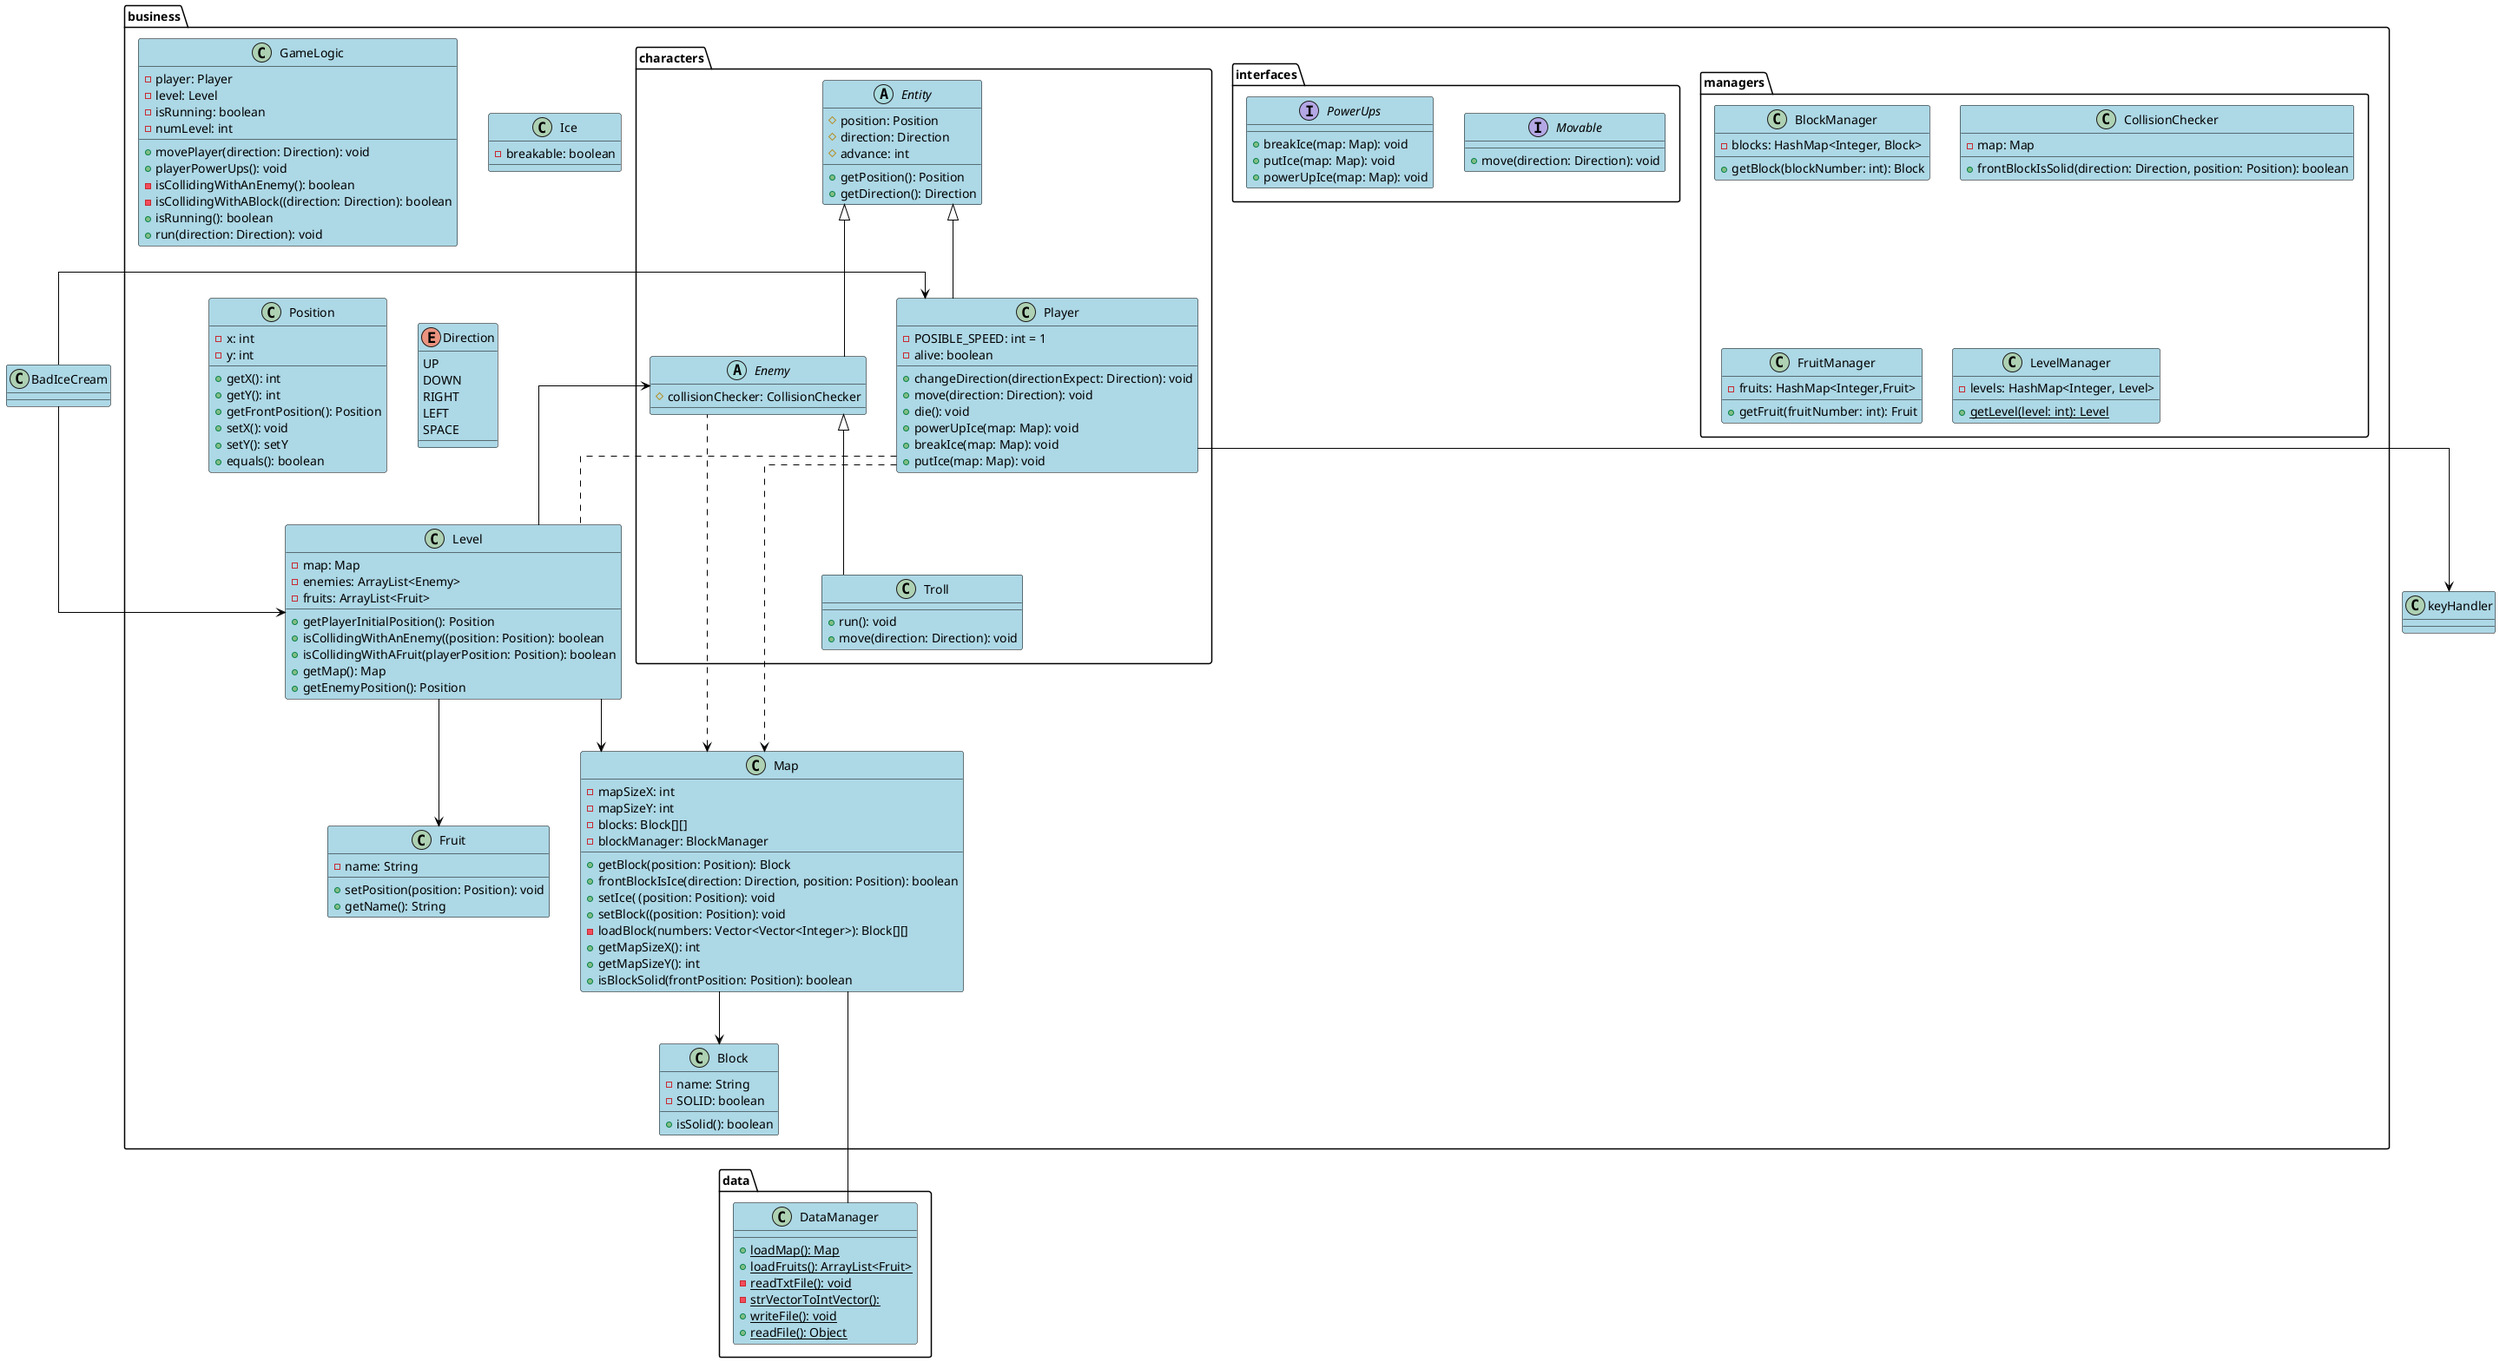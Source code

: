 @startuml


/'Esto de aquí ignoren'/
skinparam Linetype ortho
skinparam class {
BackgroundColor LightBlue
ArrowColor Black
BorderColor Black
}

package business {
    class GameLogic {
        -player: Player
        -level: Level
        -isRunning: boolean
        -numLevel: int
        +movePlayer(direction: Direction): void
        +playerPowerUps(): void
        -isCollidingWithAnEnemy(): boolean
        -isCollidingWithABlock((direction: Direction): boolean
        +isRunning(): boolean
        +run(direction: Direction): void
    }

    class Level {
        -map: Map
        -enemies: ArrayList<Enemy>
        -fruits: ArrayList<Fruit>
        +getPlayerInitialPosition(): Position
        +isCollidingWithAnEnemy((position: Position): boolean
        +isCollidingWithAFruit(playerPosition: Position): boolean
        +getMap(): Map
        +getEnemyPosition(): Position
    }

    class Map {
    /'no se pone final'/
        -mapSizeX: int
        -mapSizeY: int
        -blocks: Block[][]
        -blockManager: BlockManager
        +getBlock(position: Position): Block
        +frontBlockIsIce(direction: Direction, position: Position): boolean
        +setIce( (position: Position): void
        +setBlock((position: Position): void
        -loadBlock(numbers: Vector<Vector<Integer>): Block[][]
        +getMapSizeX(): int
        +getMapSizeY(): int
        +isBlockSolid(frontPosition: Position): boolean
    }

    class Block {
        -name: String
        -SOLID: boolean
        +isSolid(): boolean
    }

    class Ice {
        -breakable: boolean
    }

    class Fruit {
        -name: String
        +setPosition(position: Position): void
        +getName(): String
    }

    class Position {
        -x: int
        -y: int
        +getX(): int
        +getY(): int
        +getFrontPosition(): Position
        +setX(): void
        +setY(): setY
        +equals(): boolean
    }

    enum Direction {
        UP
        DOWN
        RIGHT
        LEFT
        SPACE
    }

    package managers{
        class BlockManager{
            -blocks: HashMap<Integer, Block>
            +getBlock(blockNumber: int): Block
        }

        class CollisionChecker{
            -map: Map
            +frontBlockIsSolid(direction: Direction, position: Position): boolean
        }

        class FruitManager{
            -fruits: HashMap<Integer,Fruit>
            +getFruit(fruitNumber: int): Fruit
        }

        class LevelManager{
            -levels: HashMap<Integer, Level>
            +{static}getLevel(level: int): Level
        }
    }

    package interfaces{
        interface Movable{
            +move(direction: Direction): void
        }
        interface PowerUps{
            +breakIce(map: Map): void
            +putIce(map: Map): void
            +powerUpIce(map: Map): void
        }
    }

    package characters {

        abstract class Entity {
            #position: Position
            #direction: Direction
            #advance: int
            +getPosition(): Position
            +getDirection(): Direction
        }

        class Player {
            -POSIBLE_SPEED: int = 1
            -alive: boolean
            +changeDirection(directionExpect: Direction): void
            +move(direction: Direction): void
            +die(): void
            +powerUpIce(map: Map): void
            +breakIce(map: Map): void
            +putIce(map: Map): void
        }

        abstract class Enemy{
            #collisionChecker: CollisionChecker
        }

        class Troll{
            +run(): void
            +move(direction: Direction): void
        }
    }
}

package data{
    class DataManager {
        +{static}loadMap(): Map
        +{static}loadFruits(): ArrayList<Fruit>
        -{static}readTxtFile(): void
        -{static}strVectorToIntVector():
        +{static}writeFile(): void
        +{static}readFile(): Object
    }
}

Player ... Level
Player ...> Map
Enemy  .l.> Map

BadIceCream --> Level
BadIceCream -> Player

Level --> Map
Level --> Enemy
Level --> Fruit

Enemy <|-- Troll


Map --> Block
Map --- DataManager

Entity <|-- Player
Entity <|-- Enemy
Player --> keyHandler

@enduml